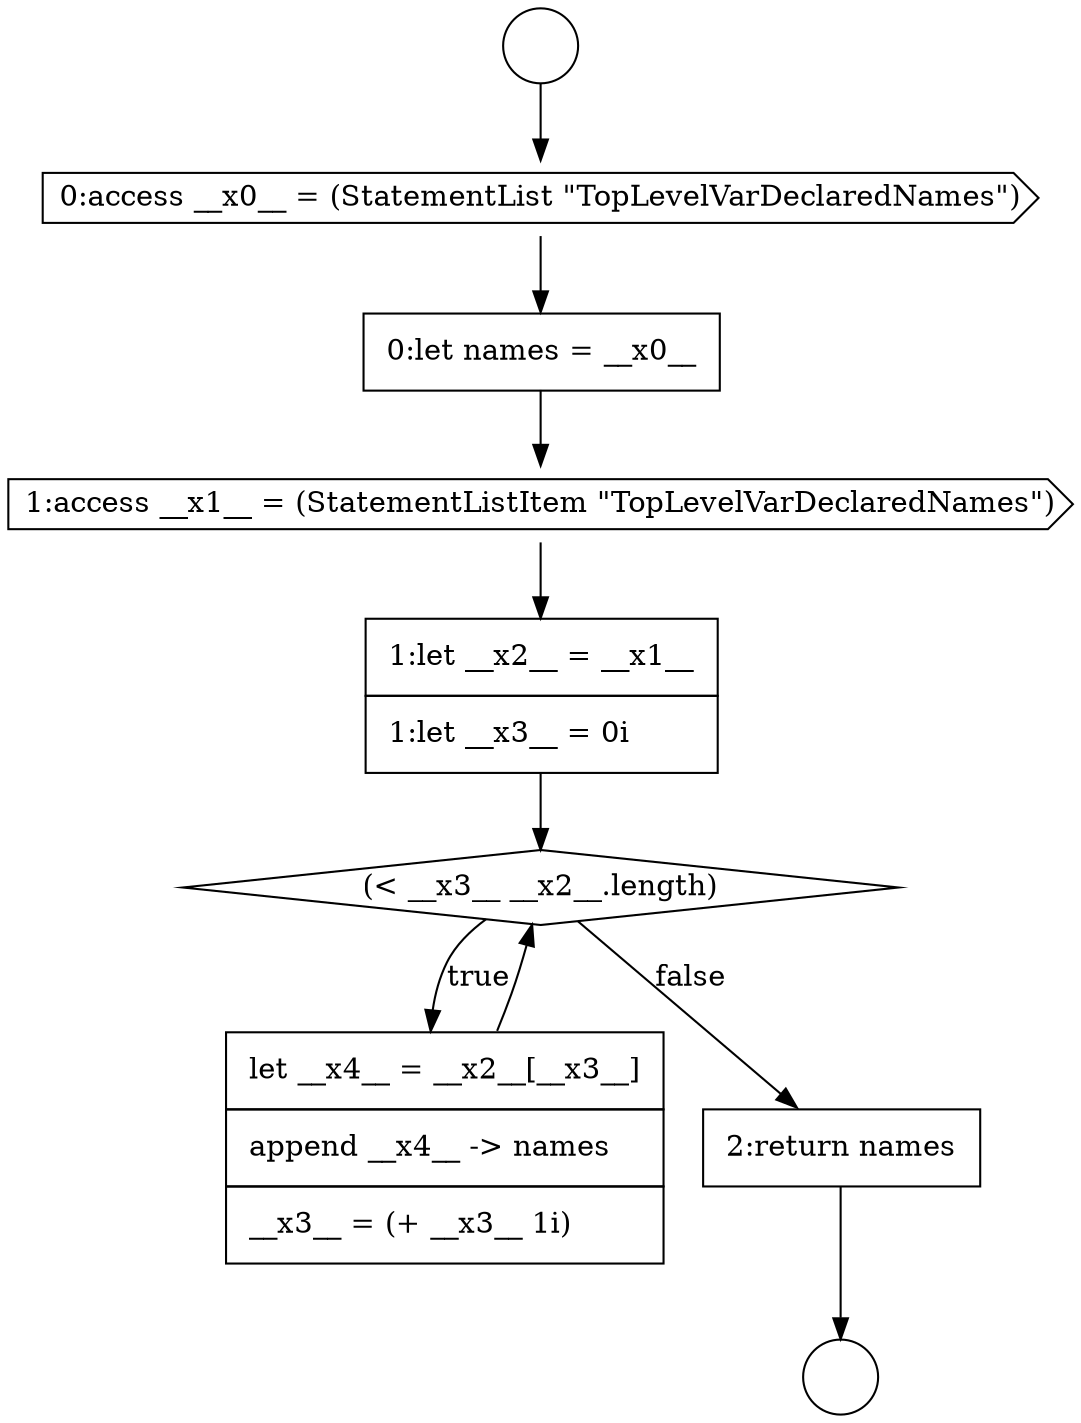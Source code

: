 digraph {
  node5733 [shape=cds, label=<<font color="black">0:access __x0__ = (StatementList &quot;TopLevelVarDeclaredNames&quot;)</font>> color="black" fillcolor="white" style=filled]
  node5738 [shape=none, margin=0, label=<<font color="black">
    <table border="0" cellborder="1" cellspacing="0" cellpadding="10">
      <tr><td align="left">let __x4__ = __x2__[__x3__]</td></tr>
      <tr><td align="left">append __x4__ -&gt; names</td></tr>
      <tr><td align="left">__x3__ = (+ __x3__ 1i)</td></tr>
    </table>
  </font>> color="black" fillcolor="white" style=filled]
  node5734 [shape=none, margin=0, label=<<font color="black">
    <table border="0" cellborder="1" cellspacing="0" cellpadding="10">
      <tr><td align="left">0:let names = __x0__</td></tr>
    </table>
  </font>> color="black" fillcolor="white" style=filled]
  node5737 [shape=diamond, label=<<font color="black">(&lt; __x3__ __x2__.length)</font>> color="black" fillcolor="white" style=filled]
  node5735 [shape=cds, label=<<font color="black">1:access __x1__ = (StatementListItem &quot;TopLevelVarDeclaredNames&quot;)</font>> color="black" fillcolor="white" style=filled]
  node5731 [shape=circle label=" " color="black" fillcolor="white" style=filled]
  node5736 [shape=none, margin=0, label=<<font color="black">
    <table border="0" cellborder="1" cellspacing="0" cellpadding="10">
      <tr><td align="left">1:let __x2__ = __x1__</td></tr>
      <tr><td align="left">1:let __x3__ = 0i</td></tr>
    </table>
  </font>> color="black" fillcolor="white" style=filled]
  node5739 [shape=none, margin=0, label=<<font color="black">
    <table border="0" cellborder="1" cellspacing="0" cellpadding="10">
      <tr><td align="left">2:return names</td></tr>
    </table>
  </font>> color="black" fillcolor="white" style=filled]
  node5732 [shape=circle label=" " color="black" fillcolor="white" style=filled]
  node5731 -> node5733 [ color="black"]
  node5736 -> node5737 [ color="black"]
  node5733 -> node5734 [ color="black"]
  node5735 -> node5736 [ color="black"]
  node5737 -> node5738 [label=<<font color="black">true</font>> color="black"]
  node5737 -> node5739 [label=<<font color="black">false</font>> color="black"]
  node5739 -> node5732 [ color="black"]
  node5738 -> node5737 [ color="black"]
  node5734 -> node5735 [ color="black"]
}
